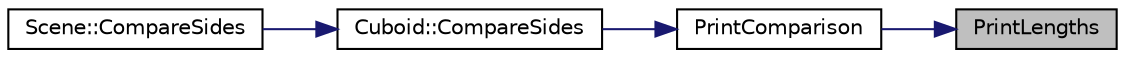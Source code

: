 digraph "PrintLengths"
{
 // LATEX_PDF_SIZE
  edge [fontname="Helvetica",fontsize="10",labelfontname="Helvetica",labelfontsize="10"];
  node [fontname="Helvetica",fontsize="10",shape=record];
  rankdir="RL";
  Node1 [label="PrintLengths",height=0.2,width=0.4,color="black", fillcolor="grey75", style="filled", fontcolor="black",tooltip="Wyświetlenie długości boków prostopadłościanu zawartych w tablicy."];
  Node1 -> Node2 [dir="back",color="midnightblue",fontsize="10",style="solid",fontname="Helvetica"];
  Node2 [label="PrintComparison",height=0.2,width=0.4,color="black", fillcolor="white", style="filled",URL="$cuboid_8cpp.html#a19f3a0a91e673919108e5651471055aa",tooltip="Wyświetlenie porównania długości poszczególnych boków prostopadłościanu zawartych w trzech tablicach."];
  Node2 -> Node3 [dir="back",color="midnightblue",fontsize="10",style="solid",fontname="Helvetica"];
  Node3 [label="Cuboid::CompareSides",height=0.2,width=0.4,color="black", fillcolor="white", style="filled",URL="$class_cuboid.html#a46fd8725d6b5ae5b3a989c13d16e30dc",tooltip="Porównanie długości boków prostopadłościanu."];
  Node3 -> Node4 [dir="back",color="midnightblue",fontsize="10",style="solid",fontname="Helvetica"];
  Node4 [label="Scene::CompareSides",height=0.2,width=0.4,color="black", fillcolor="white", style="filled",URL="$class_scene.html#a6878dc1077b6e30520ea5e4c9a67d542",tooltip="Wyświetlanie porównania długości boków prostopadłościanu."];
}
